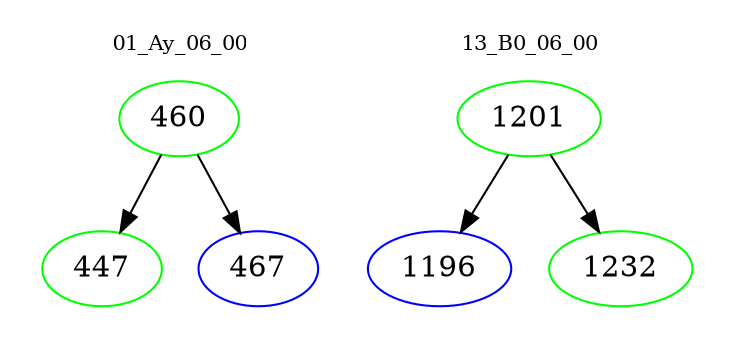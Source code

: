 digraph{
subgraph cluster_0 {
color = white
label = "01_Ay_06_00";
fontsize=10;
T0_460 [label="460", color="green"]
T0_460 -> T0_447 [color="black"]
T0_447 [label="447", color="green"]
T0_460 -> T0_467 [color="black"]
T0_467 [label="467", color="blue"]
}
subgraph cluster_1 {
color = white
label = "13_B0_06_00";
fontsize=10;
T1_1201 [label="1201", color="green"]
T1_1201 -> T1_1196 [color="black"]
T1_1196 [label="1196", color="blue"]
T1_1201 -> T1_1232 [color="black"]
T1_1232 [label="1232", color="green"]
}
}
